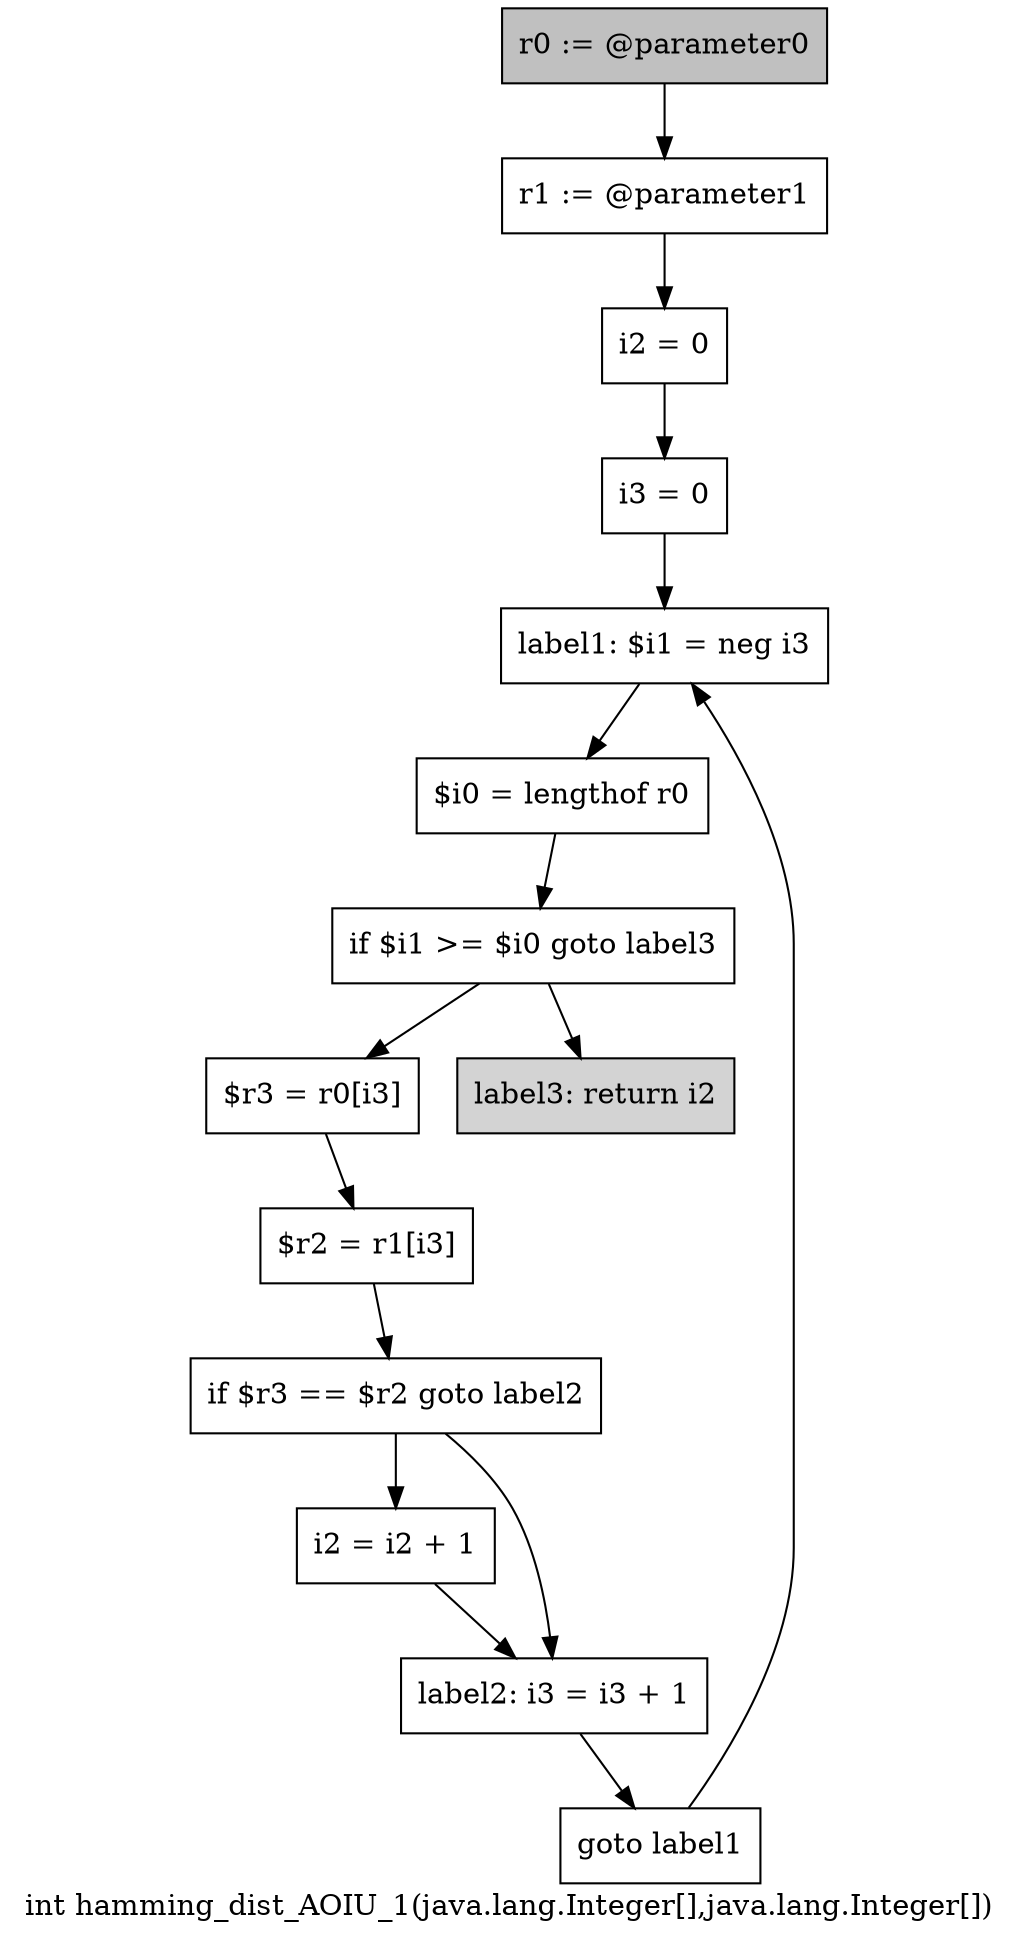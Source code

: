 digraph "int hamming_dist_AOIU_1(java.lang.Integer[],java.lang.Integer[])" {
    label="int hamming_dist_AOIU_1(java.lang.Integer[],java.lang.Integer[])";
    node [shape=box];
    "0" [style=filled,fillcolor=gray,label="r0 := @parameter0",];
    "1" [label="r1 := @parameter1",];
    "0"->"1";
    "2" [label="i2 = 0",];
    "1"->"2";
    "3" [label="i3 = 0",];
    "2"->"3";
    "4" [label="label1: $i1 = neg i3",];
    "3"->"4";
    "5" [label="$i0 = lengthof r0",];
    "4"->"5";
    "6" [label="if $i1 >= $i0 goto label3",];
    "5"->"6";
    "7" [label="$r3 = r0[i3]",];
    "6"->"7";
    "13" [style=filled,fillcolor=lightgray,label="label3: return i2",];
    "6"->"13";
    "8" [label="$r2 = r1[i3]",];
    "7"->"8";
    "9" [label="if $r3 == $r2 goto label2",];
    "8"->"9";
    "10" [label="i2 = i2 + 1",];
    "9"->"10";
    "11" [label="label2: i3 = i3 + 1",];
    "9"->"11";
    "10"->"11";
    "12" [label="goto label1",];
    "11"->"12";
    "12"->"4";
}
